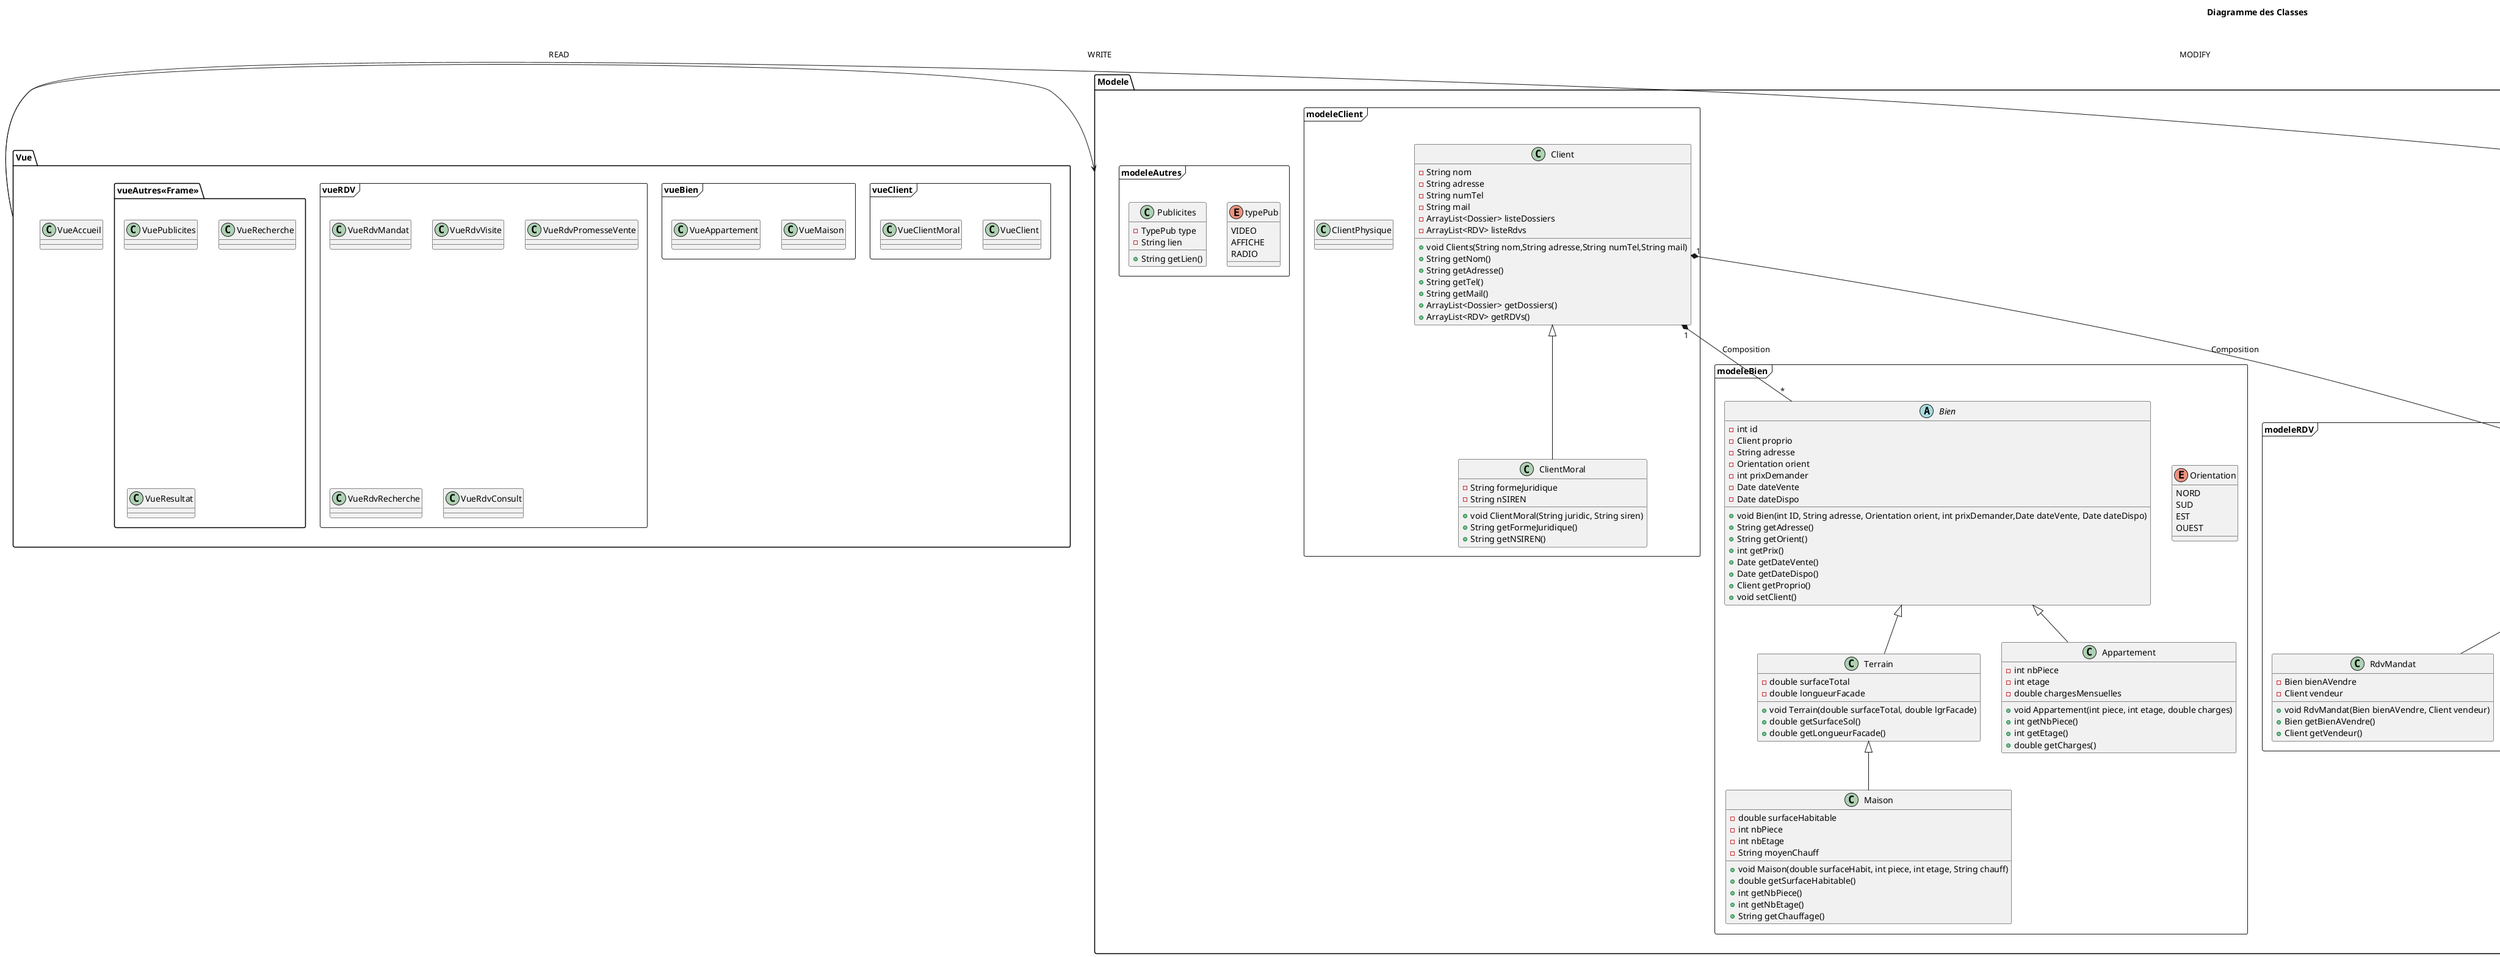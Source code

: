 @startuml

title Diagramme des Classes

package Modele <<Folder>> {
    package modeleClient <<Frame>> {
        class Client {
          -String nom
          -String adresse
          -String numTel
          -String mail
          -ArrayList<Dossier> listeDossiers
          -ArrayList<RDV> listeRdvs
          +void Clients(String nom,String adresse,String numTel,String mail)
          +String getNom()
          +String getAdresse()
          +String getTel()
          +String getMail()
          +ArrayList<Dossier> getDossiers()
          +ArrayList<RDV> getRDVs()
        }
    class ClientPhysique{}
        class ClientMoral extends Client{
        -String formeJuridique
        -String nSIREN
        +void ClientMoral(String juridic, String siren)
        +String getFormeJuridique()
        +String getNSIREN()
        }
    }

    package modeleBien <<Frame>> {
        enum Orientation{
            NORD
            SUD
            EST
            OUEST
         }
        abstract Bien {
            -int id
            -Client proprio
            -String adresse
            -Orientation orient
            -int prixDemander
            -Date dateVente
            -Date dateDispo
            +void Bien(int ID, String adresse, Orientation orient, int prixDemander,Date dateVente, Date dateDispo) 
            +String getAdresse()
            +String getOrient()
            +int getPrix()
            +Date getDateVente()
            +Date getDateDispo()
            +Client getProprio()
            +void setClient()
        }
        class Terrain extends Bien{
            -double surfaceTotal
            -double longueurFacade
            +void Terrain(double surfaceTotal, double lgrFacade)
            +double getSurfaceSol()
            +double getLongueurFacade()
        }
        class Maison extends Terrain{
            -double surfaceHabitable
            -int nbPiece
            -int nbEtage
            -String moyenChauff
            +void Maison(double surfaceHabit, int piece, int etage, String chauff)
            +double getSurfaceHabitable()
            +int getNbPiece()
            +int getNbEtage()
            +String getChauffage()
        }
        class Appartement extends Bien{
            -int nbPiece
            -int etage
            -double chargesMensuelles
            +void Appartement(int piece, int etage, double charges)
            +int getNbPiece()
            +int getEtage()
            +double getCharges()
        }
    }

    package modeleRDV <<Frame>> {
        abstract RDV{
            -Date dateRDV
            -Client client
            +void RDV(Date dateRDV, Client client)
            +Date getDate()
            +Client getClient()
        }

        class RdvMandat extends RDV{
            -Bien bienAVendre
            -Client vendeur
            +void RdvMandat(Bien bienAVendre, Client vendeur)
            +Bien getBienAVendre()
            +Client getVendeur()
        }

        class RdvVisite extends RDV{
            -Bien bienVisite
            -Client visiteur
            +void RdvVisite(Bien bienVisite, Client visiteur)
            +Bien getBienVitise()
            +Client getVisiteur()
        }

        class RdvPromesseVente extends RDV{
            -Bien bienPromis
            -Client acheteur
            +void RdvPromesseVente(Bien bienPromis, Client acheteur)
            +Bien getBienPromis()
            +Client getAcheteur()
        }

        class RdvRecherche extends RDV{
        }

        class RdvConsult extends RDV{
            -Client client
            +Client getClient()
            +void RdvConsult(Client client)

        }
    }

    package modeleAutres <<Frame>> {
	
		enum typePub{
		  VIDEO
		  AFFICHE
		  RADIO
		}
        class Publicites{
          -TypePub type
          -String lien
          +String getLien()
        }
    }
}

Client "1" *-- "*" Bien: Composition
Client "1" *-- "*" RDV: Composition

package Vue <<Folder>> {
    class VueAccueil{
    }
    package vueClient <<Frame>> {
        class VueClient{
        }
        class VueClientMoral{
        }
    }
    package vueBien <<Frame>> {
        class VueMaison{
        }

        class VueAppartement{
        }
    }

    package vueRDV <<Frame>> {
        class VueRdvMandat{
        }

        class VueRdvVisite{
        }

        class VueRdvPromesseVente{
        }

        class VueRdvRecherche{
        }

        class VueRdvConsult{
        }
    }

    package vueAutres<<Frame>> {
        class VuePublicites{
        }
        class VueRecherche{
        }
		class VueResultat{
        }
    }
}

package Controleur <<Folder>> {
    package controleurClient <<Frame>> {
        class ControleurClient{
        }
        class ControleurClientMoral{
        }
    }
    package controleurBien <<Frame>> {
        class ControleurMaison{
        }

        class ControleurAppartement{
        }
    }

    package controleurRDV <<Frame>> {
        class ControleurRdvMandat{
        }

        class ControleurRdvVisite{
        }

        class ControleurRdvPromesseVente{
        }

        class ControleurRdvRecherche{
        }

        class ControleurRdvConsult{
        }
    }

    package controleurAutres<<Frame>> {
        class ControleurPublicites{
        }
        class ControleurRecherche{
        }
    }
}

Vue -> Modele : READ
Vue -> Controleur : WRITE
Controleur -> Modele : MODIFY


@enduml
